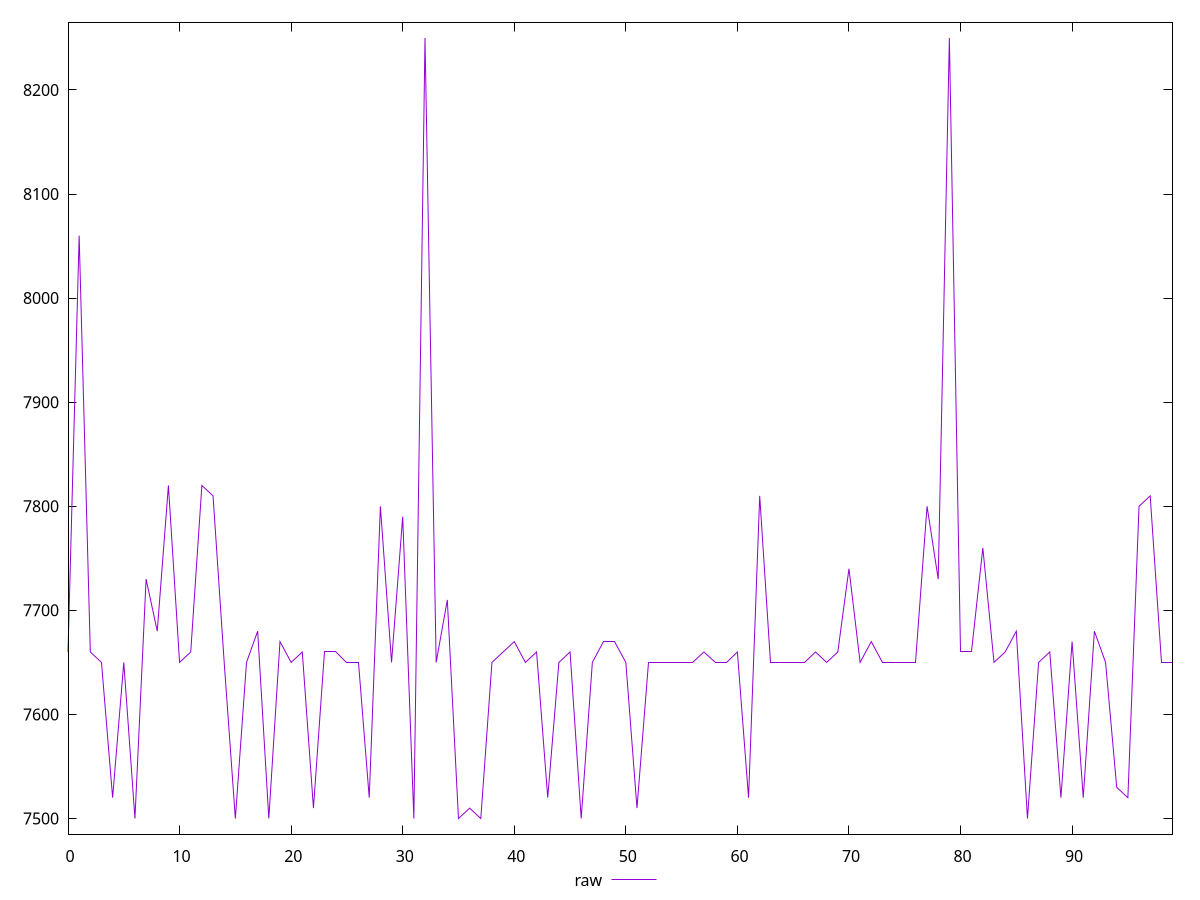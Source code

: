 reset

$raw <<EOF
0 7660
1 8060
2 7660
3 7650
4 7520
5 7650
6 7500
7 7730
8 7680
9 7820
10 7650
11 7660
12 7820
13 7810
14 7650
15 7500
16 7650
17 7680
18 7500
19 7670
20 7650
21 7660
22 7510
23 7660
24 7660
25 7650
26 7650
27 7520
28 7800
29 7650
30 7790
31 7500
32 8250
33 7650
34 7710
35 7500
36 7510
37 7500
38 7650
39 7660
40 7670
41 7650
42 7660
43 7520
44 7650
45 7660
46 7500
47 7650
48 7670
49 7670
50 7650
51 7510
52 7650
53 7650
54 7650
55 7650
56 7650
57 7660
58 7650
59 7650
60 7660
61 7520
62 7810
63 7650
64 7650
65 7650
66 7650
67 7660
68 7650
69 7660
70 7740
71 7650
72 7670
73 7650
74 7650
75 7650
76 7650
77 7800
78 7730
79 8250
80 7660
81 7660
82 7760
83 7650
84 7660
85 7680
86 7500
87 7650
88 7660
89 7520
90 7670
91 7520
92 7680
93 7650
94 7530
95 7520
96 7800
97 7810
98 7650
99 7650
EOF

set key outside below
set xrange [0:99]
set yrange [7485:8265]
set trange [7485:8265]
set terminal svg size 640, 500 enhanced background rgb 'white'
set output "report_00026_2021-02-22T21:38:55.199Z/uses-text-compression/samples/pages/raw/values.svg"

plot $raw title "raw" with line

reset
